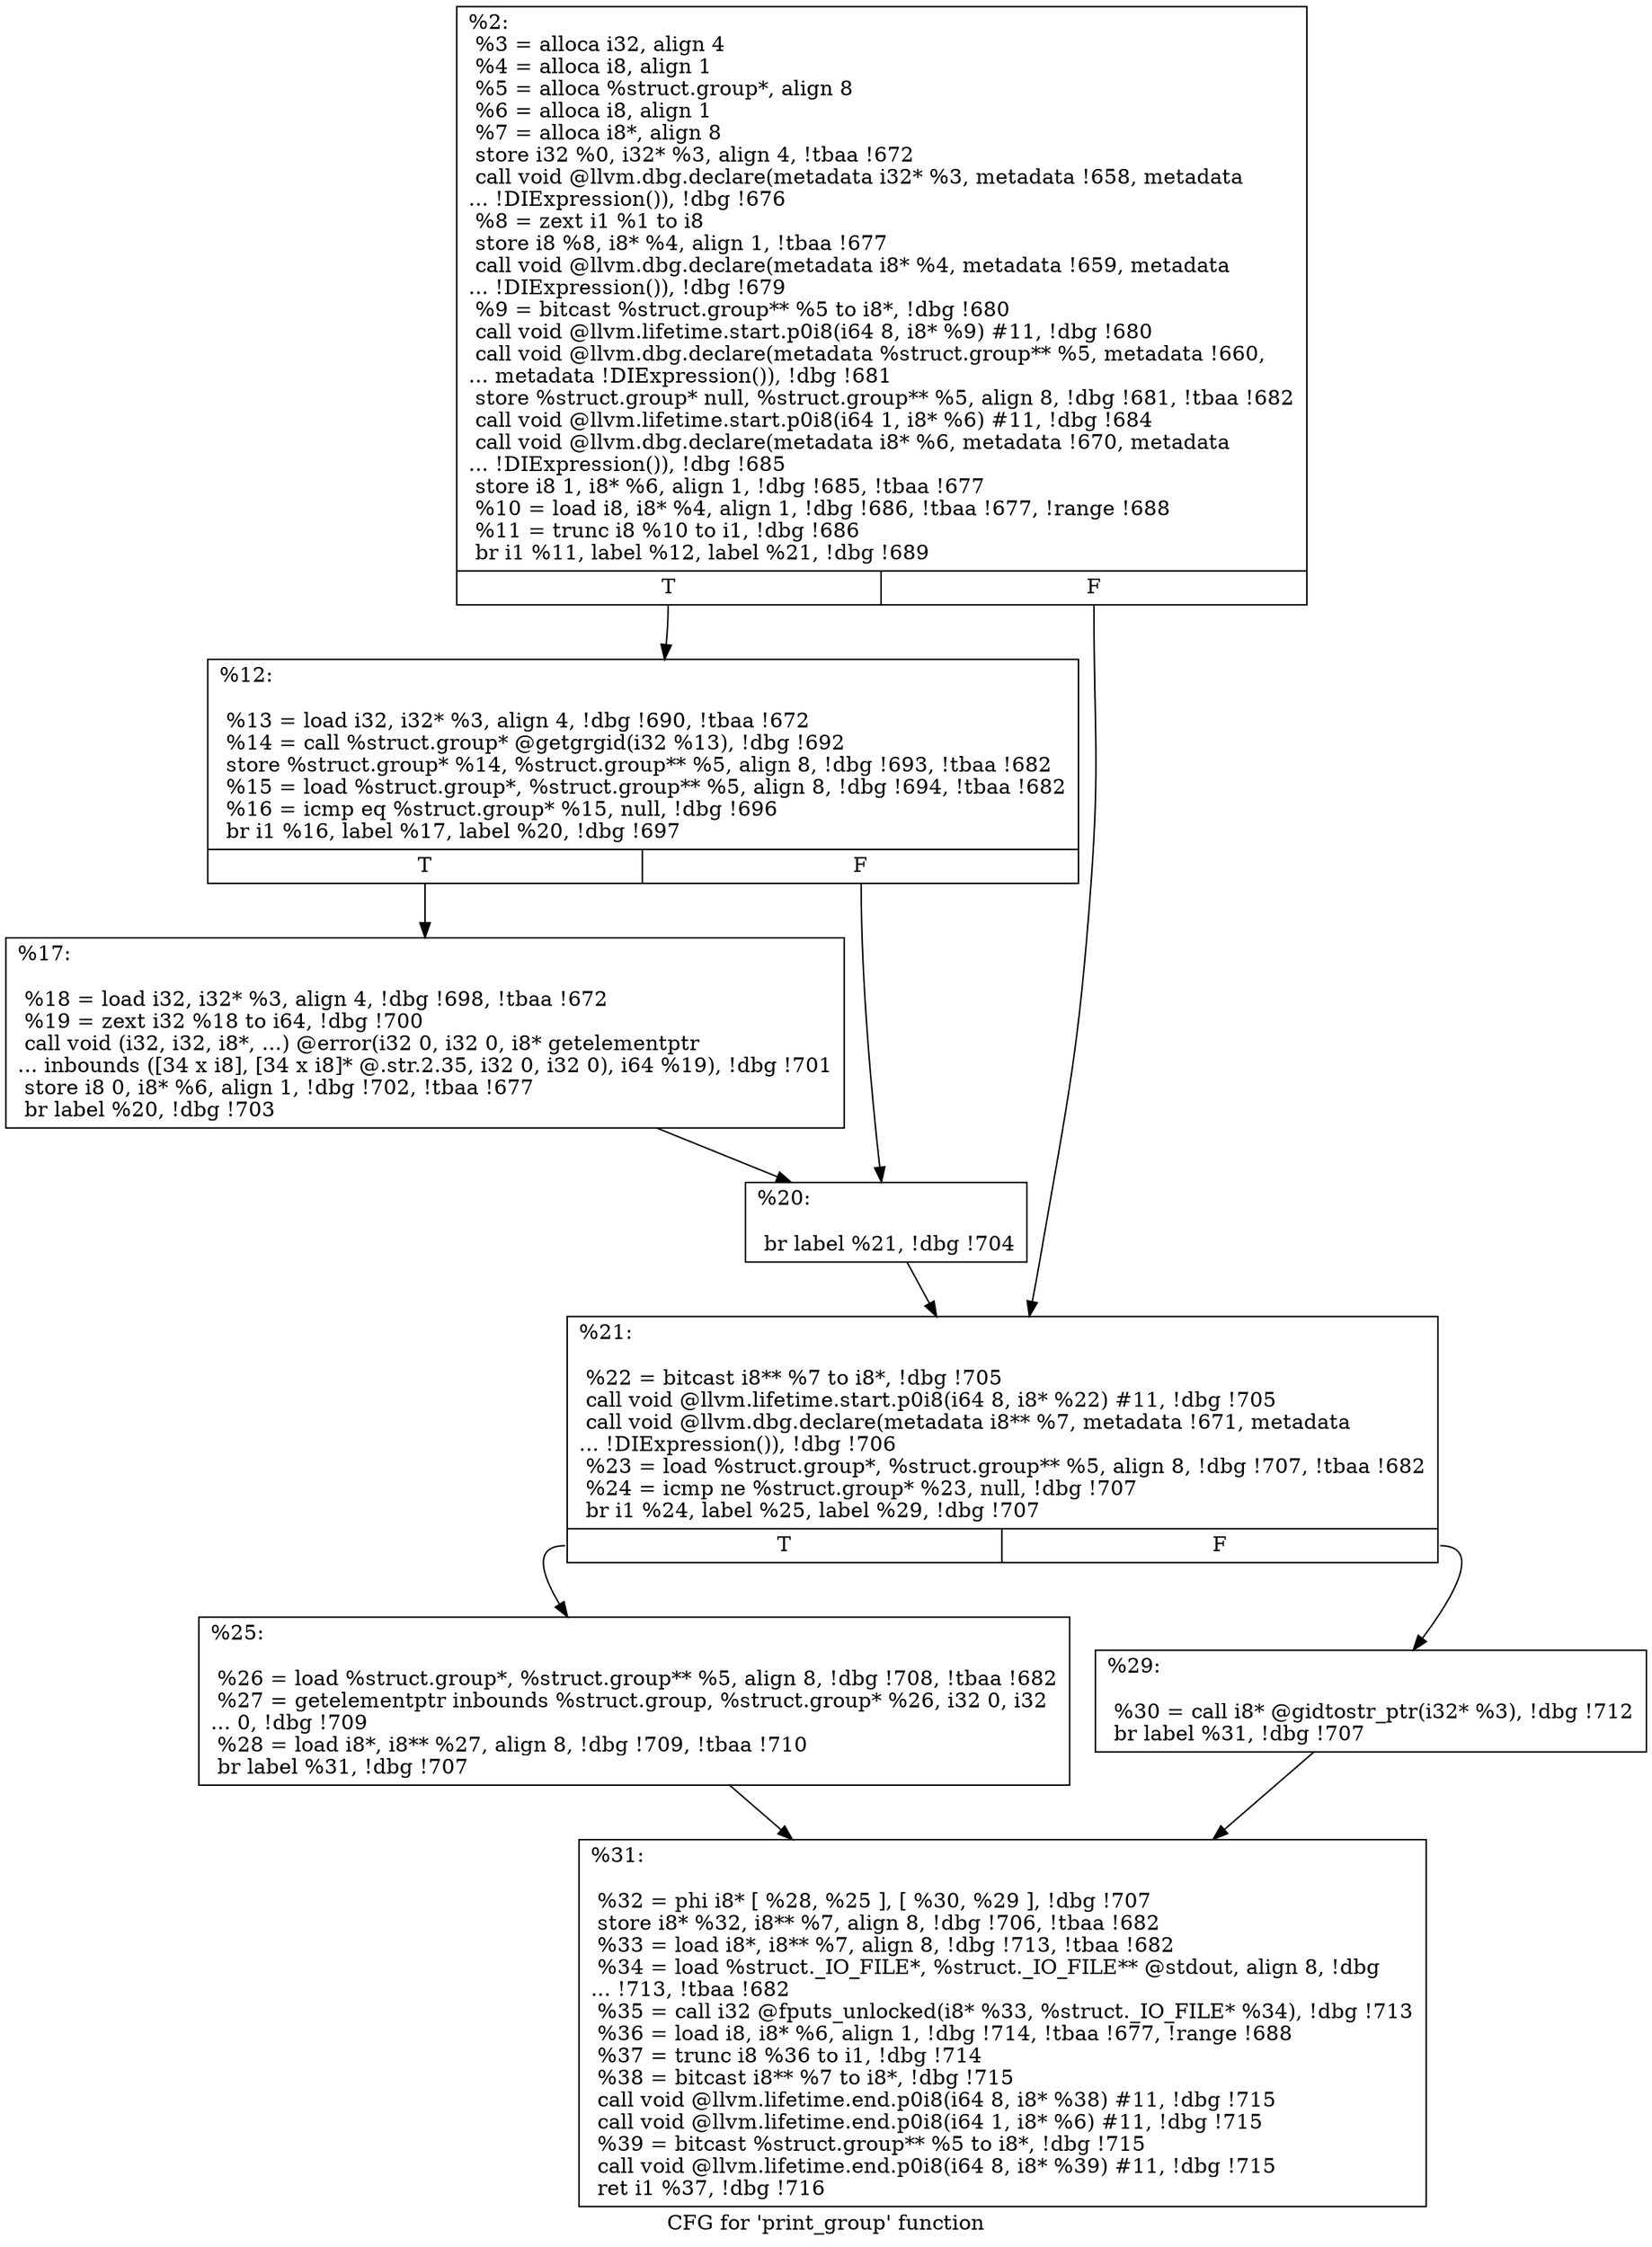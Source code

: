 digraph "CFG for 'print_group' function" {
	label="CFG for 'print_group' function";

	Node0x26704e0 [shape=record,label="{%2:\l  %3 = alloca i32, align 4\l  %4 = alloca i8, align 1\l  %5 = alloca %struct.group*, align 8\l  %6 = alloca i8, align 1\l  %7 = alloca i8*, align 8\l  store i32 %0, i32* %3, align 4, !tbaa !672\l  call void @llvm.dbg.declare(metadata i32* %3, metadata !658, metadata\l... !DIExpression()), !dbg !676\l  %8 = zext i1 %1 to i8\l  store i8 %8, i8* %4, align 1, !tbaa !677\l  call void @llvm.dbg.declare(metadata i8* %4, metadata !659, metadata\l... !DIExpression()), !dbg !679\l  %9 = bitcast %struct.group** %5 to i8*, !dbg !680\l  call void @llvm.lifetime.start.p0i8(i64 8, i8* %9) #11, !dbg !680\l  call void @llvm.dbg.declare(metadata %struct.group** %5, metadata !660,\l... metadata !DIExpression()), !dbg !681\l  store %struct.group* null, %struct.group** %5, align 8, !dbg !681, !tbaa !682\l  call void @llvm.lifetime.start.p0i8(i64 1, i8* %6) #11, !dbg !684\l  call void @llvm.dbg.declare(metadata i8* %6, metadata !670, metadata\l... !DIExpression()), !dbg !685\l  store i8 1, i8* %6, align 1, !dbg !685, !tbaa !677\l  %10 = load i8, i8* %4, align 1, !dbg !686, !tbaa !677, !range !688\l  %11 = trunc i8 %10 to i1, !dbg !686\l  br i1 %11, label %12, label %21, !dbg !689\l|{<s0>T|<s1>F}}"];
	Node0x26704e0:s0 -> Node0x2670530;
	Node0x26704e0:s1 -> Node0x2670620;
	Node0x2670530 [shape=record,label="{%12:\l\l  %13 = load i32, i32* %3, align 4, !dbg !690, !tbaa !672\l  %14 = call %struct.group* @getgrgid(i32 %13), !dbg !692\l  store %struct.group* %14, %struct.group** %5, align 8, !dbg !693, !tbaa !682\l  %15 = load %struct.group*, %struct.group** %5, align 8, !dbg !694, !tbaa !682\l  %16 = icmp eq %struct.group* %15, null, !dbg !696\l  br i1 %16, label %17, label %20, !dbg !697\l|{<s0>T|<s1>F}}"];
	Node0x2670530:s0 -> Node0x2670580;
	Node0x2670530:s1 -> Node0x26705d0;
	Node0x2670580 [shape=record,label="{%17:\l\l  %18 = load i32, i32* %3, align 4, !dbg !698, !tbaa !672\l  %19 = zext i32 %18 to i64, !dbg !700\l  call void (i32, i32, i8*, ...) @error(i32 0, i32 0, i8* getelementptr\l... inbounds ([34 x i8], [34 x i8]* @.str.2.35, i32 0, i32 0), i64 %19), !dbg !701\l  store i8 0, i8* %6, align 1, !dbg !702, !tbaa !677\l  br label %20, !dbg !703\l}"];
	Node0x2670580 -> Node0x26705d0;
	Node0x26705d0 [shape=record,label="{%20:\l\l  br label %21, !dbg !704\l}"];
	Node0x26705d0 -> Node0x2670620;
	Node0x2670620 [shape=record,label="{%21:\l\l  %22 = bitcast i8** %7 to i8*, !dbg !705\l  call void @llvm.lifetime.start.p0i8(i64 8, i8* %22) #11, !dbg !705\l  call void @llvm.dbg.declare(metadata i8** %7, metadata !671, metadata\l... !DIExpression()), !dbg !706\l  %23 = load %struct.group*, %struct.group** %5, align 8, !dbg !707, !tbaa !682\l  %24 = icmp ne %struct.group* %23, null, !dbg !707\l  br i1 %24, label %25, label %29, !dbg !707\l|{<s0>T|<s1>F}}"];
	Node0x2670620:s0 -> Node0x2670670;
	Node0x2670620:s1 -> Node0x26706c0;
	Node0x2670670 [shape=record,label="{%25:\l\l  %26 = load %struct.group*, %struct.group** %5, align 8, !dbg !708, !tbaa !682\l  %27 = getelementptr inbounds %struct.group, %struct.group* %26, i32 0, i32\l... 0, !dbg !709\l  %28 = load i8*, i8** %27, align 8, !dbg !709, !tbaa !710\l  br label %31, !dbg !707\l}"];
	Node0x2670670 -> Node0x2670710;
	Node0x26706c0 [shape=record,label="{%29:\l\l  %30 = call i8* @gidtostr_ptr(i32* %3), !dbg !712\l  br label %31, !dbg !707\l}"];
	Node0x26706c0 -> Node0x2670710;
	Node0x2670710 [shape=record,label="{%31:\l\l  %32 = phi i8* [ %28, %25 ], [ %30, %29 ], !dbg !707\l  store i8* %32, i8** %7, align 8, !dbg !706, !tbaa !682\l  %33 = load i8*, i8** %7, align 8, !dbg !713, !tbaa !682\l  %34 = load %struct._IO_FILE*, %struct._IO_FILE** @stdout, align 8, !dbg\l... !713, !tbaa !682\l  %35 = call i32 @fputs_unlocked(i8* %33, %struct._IO_FILE* %34), !dbg !713\l  %36 = load i8, i8* %6, align 1, !dbg !714, !tbaa !677, !range !688\l  %37 = trunc i8 %36 to i1, !dbg !714\l  %38 = bitcast i8** %7 to i8*, !dbg !715\l  call void @llvm.lifetime.end.p0i8(i64 8, i8* %38) #11, !dbg !715\l  call void @llvm.lifetime.end.p0i8(i64 1, i8* %6) #11, !dbg !715\l  %39 = bitcast %struct.group** %5 to i8*, !dbg !715\l  call void @llvm.lifetime.end.p0i8(i64 8, i8* %39) #11, !dbg !715\l  ret i1 %37, !dbg !716\l}"];
}
